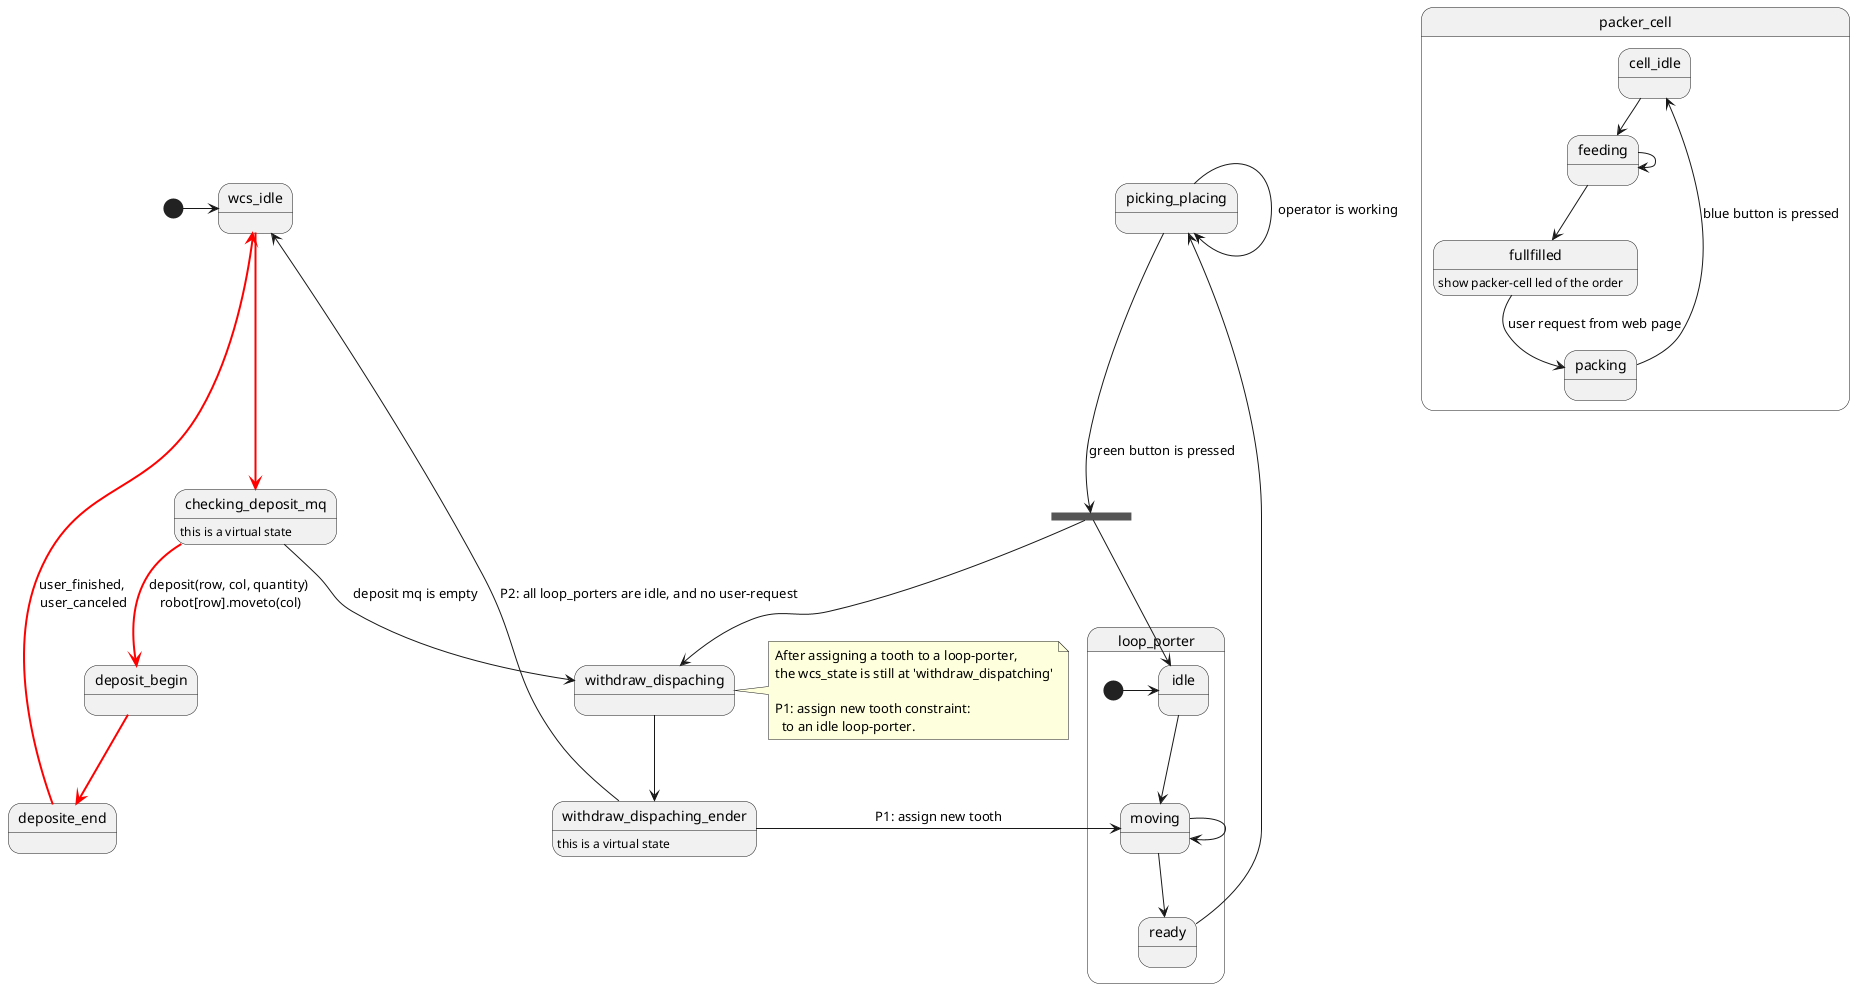 @startuml
[*] -> wcs_idle

wcs_idle-[#red,bold]-> checking_deposit_mq
checking_deposit_mq -[#red,bold]-> deposit_begin: deposit(row, col, quantity) \nrobot[row].moveto(col)
deposit_begin -[#red,bold]-> deposite_end
deposite_end -[#red,bold]->wcs_idle: user_finished, \nuser_canceled

checking_deposit_mq --> withdraw_dispaching: deposit mq is empty
checking_deposit_mq: this is a virtual state
  state loop_porter {
    [*] -> idle 
    idle --> moving
    moving -> moving
    moving --> ready
  }
  
' checking_withdraw_request --> moving
state ending <<fork>>
ready-->picking_placing
picking_placing -> picking_placing: operator is working
picking_placing --> ending:  green button is pressed
ending --> idle
ending --> withdraw_dispaching
withdraw_dispaching --> withdraw_dispaching_ender
withdraw_dispaching_ender --> moving: P1: assign new tooth
withdraw_dispaching_ender -->  wcs_idle:  P2: all loop_porters are idle, and no user-request
withdraw_dispaching_ender: this is a virtual state
' checking_withdraw_request --> wcs_idle: request is empty
' checking_withdraw_request --> withdraw_begin: withdraw(list(row,col))
' withdraw_begin -->  withdraw_end: green button is pressed

note right of withdraw_dispaching
  After assigning a tooth to a loop-porter, 
  the wcs_state is still at 'withdraw_dispatching'

  P1: assign new tooth constraint: 
    to an idle loop-porter.
end note

state packer_cell{
  cell_idle --> feeding
  feeding --> feeding
  feeding --> fullfilled
  fullfilled --> packing: user request from web page
  packing --> cell_idle: blue button is pressed
  fullfilled: show packer-cell led of the order
}
@enduml

